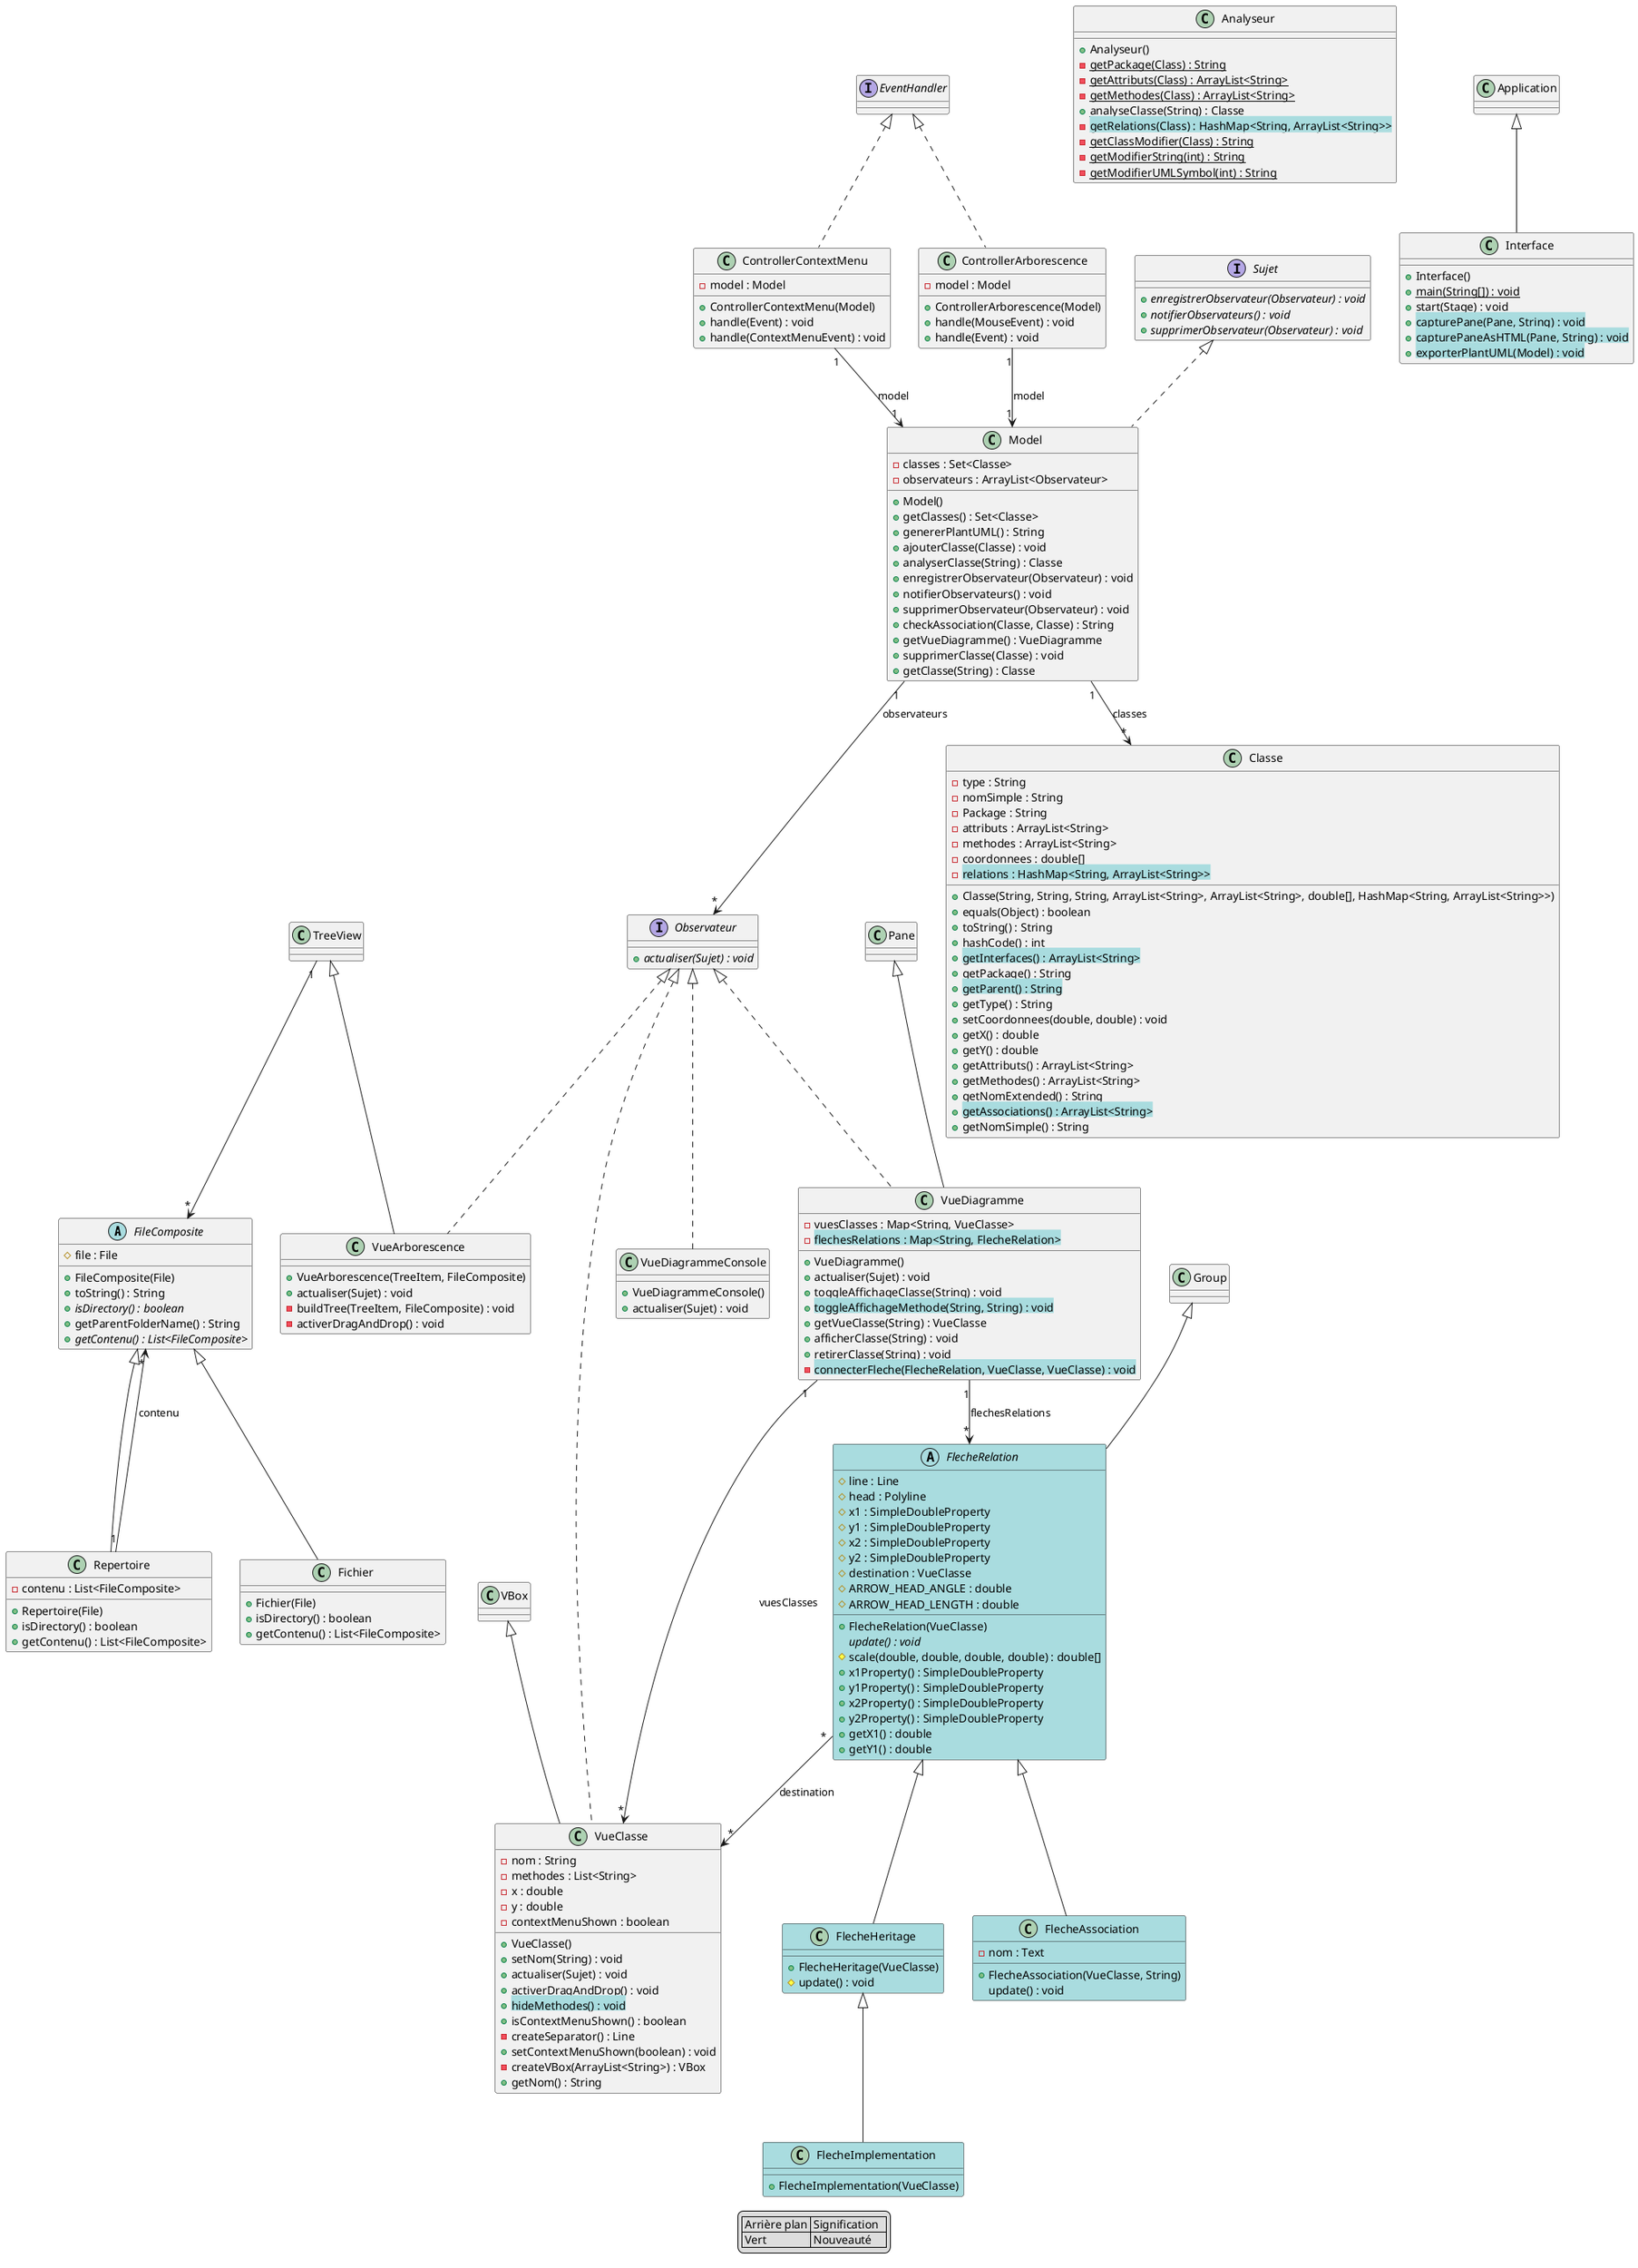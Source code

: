 @startuml
abstract FileComposite {
	# file : File
	+ FileComposite(File)
	+ toString() : String
	+ {abstract} isDirectory() : boolean
	+ getParentFolderName() : String
	+ {abstract} getContenu() : List<FileComposite>
}
class FlecheImplementation #A9DCDF extends FlecheHeritage {
	+ FlecheImplementation(VueClasse)
}
class VueClasse extends VBox implements Observateur {
	- nom : String
	- methodes : List<String>
	- x : double
	- y : double
	- contextMenuShown : boolean
	+ VueClasse()
	+ setNom(String) : void
	+ actualiser(Sujet) : void
	+ activerDragAndDrop() : void
	+ <back:#A9DCDF>hideMethodes() : void</back>
	+ isContextMenuShown() : boolean
	- createSeparator() : Line
	+ setContextMenuShown(boolean) : void
	- createVBox(ArrayList<String>) : VBox
	+ getNom() : String
}
class Repertoire extends FileComposite {
	- contenu : List<FileComposite>
	+ Repertoire(File)
	+ isDirectory() : boolean
	+ getContenu() : List<FileComposite>
}
class VueArborescence extends TreeView implements Observateur {
	+ VueArborescence(TreeItem, FileComposite)
	+ actualiser(Sujet) : void
	- buildTree(TreeItem, FileComposite) : void
	- activerDragAndDrop() : void
}
abstract FlecheRelation #A9DCDF extends Group {
	# line : Line
	# head : Polyline
	# x1 : SimpleDoubleProperty
	# y1 : SimpleDoubleProperty
	# x2 : SimpleDoubleProperty
	# y2 : SimpleDoubleProperty
	# destination : VueClasse
	# ARROW_HEAD_ANGLE : double
	# ARROW_HEAD_LENGTH : double
	+ FlecheRelation(VueClasse)
	{abstract} update() : void
	# scale(double, double, double, double) : double[]
	+ x1Property() : SimpleDoubleProperty
	+ y1Property() : SimpleDoubleProperty
	+ x2Property() : SimpleDoubleProperty
	+ y2Property() : SimpleDoubleProperty
	+ getX1() : double
	+ getY1() : double
}
class Fichier extends FileComposite {
	+ Fichier(File)
	+ isDirectory() : boolean
	+ getContenu() : List<FileComposite>
}
class VueDiagramme extends Pane implements Observateur {
	- vuesClasses : Map<String, VueClasse>
	- <back:#A9DCDF>flechesRelations : Map<String, FlecheRelation></back>
	+ VueDiagramme()
	+ actualiser(Sujet) : void
	+ toggleAffichageClasse(String) : void
	+ <back:#A9DCDF>toggleAffichageMethode(String, String) : void</back>
	+ getVueClasse(String) : VueClasse
	+ afficherClasse(String) : void
	+ retirerClasse(String) : void
	- <back:#A9DCDF>connecterFleche(FlecheRelation, VueClasse, VueClasse) : void</back>
}
class VueDiagrammeConsole implements Observateur {
	+ VueDiagrammeConsole()
	+ actualiser(Sujet) : void
}
class ControllerContextMenu implements EventHandler {
	- model : Model
	+ ControllerContextMenu(Model)
	+ handle(Event) : void
	+ handle(ContextMenuEvent) : void
}
class ControllerArborescence implements EventHandler {
	- model : Model
	+ ControllerArborescence(Model)
	+ handle(MouseEvent) : void
	+ handle(Event) : void
}
interface Observateur {
	+ {abstract} actualiser(Sujet) : void
}
class FlecheAssociation #A9DCDF extends FlecheRelation {
	- nom : Text
	+ FlecheAssociation(VueClasse, String)
	update() : void
}
class Analyseur {
	+ Analyseur()
	- {static} getPackage(Class) : String
	- {static} getAttributs(Class) : ArrayList<String>
	- {static} getMethodes(Class) : ArrayList<String>
	+ {static} analyseClasse(String) : Classe
	- <back:#A9DCDF>{static} getRelations(Class) : HashMap<String, ArrayList<String>></back>
	- {static} getClassModifier(Class) : String
	- {static} getModifierString(int) : String
	- {static} getModifierUMLSymbol(int) : String
}
class Model implements Sujet {
	- classes : Set<Classe>
	- observateurs : ArrayList<Observateur>
	+ Model()
	+ getClasses() : Set<Classe>
	+ genererPlantUML() : String
	+ ajouterClasse(Classe) : void
	+ analyserClasse(String) : Classe
	+ enregistrerObservateur(Observateur) : void
	+ notifierObservateurs() : void
	+ supprimerObservateur(Observateur) : void
	+ checkAssociation(Classe, Classe) : String
	+ getVueDiagramme() : VueDiagramme
	+ supprimerClasse(Classe) : void
	+ getClasse(String) : Classe
}
class Classe {
	- type : String
	- nomSimple : String
	- Package : String
	- attributs : ArrayList<String>
	- methodes : ArrayList<String>
	- coordonnees : double[]
	- <back:#A9DCDF>relations : HashMap<String, ArrayList<String>></back>
	+ Classe(String, String, String, ArrayList<String>, ArrayList<String>, double[], HashMap<String, ArrayList<String>>)
	+ equals(Object) : boolean
	+ toString() : String
	+ hashCode() : int
	+ <back:#A9DCDF>getInterfaces() : ArrayList<String></back>
	+ getPackage() : String
	+ <back:#A9DCDF>getParent() : String</back>
	+ getType() : String
	+ setCoordonnees(double, double) : void
	+ getX() : double
	+ getY() : double
	+ getAttributs() : ArrayList<String>
	+ getMethodes() : ArrayList<String>
	+ getNomExtended() : String
	+ <back:#A9DCDF>getAssociations() : ArrayList<String></back>
	+ getNomSimple() : String
}
class FlecheHeritage #A9DCDF extends FlecheRelation {
	+ FlecheHeritage(VueClasse)
	# update() : void
}
class Interface extends Application {
	+ Interface()
	+ {static} main(String[]) : void
	+ start(Stage) : void
	+ <back:#A9DCDF>capturePane(Pane, String) : void</back>
	+ <back:#A9DCDF>capturePaneAsHTML(Pane, String) : void</back>
	+ <back:#A9DCDF>exporterPlantUML(Model) : void</back>
}
interface Sujet {
	+ {abstract} enregistrerObservateur(Observateur) : void
	+ {abstract} notifierObservateurs() : void
	+ {abstract} supprimerObservateur(Observateur) : void
}

Repertoire "1" --> "*" FileComposite : contenu
FlecheRelation "*" --> "*" VueClasse : destination
VueDiagramme "1" --> "*" VueClasse : vuesClasses
VueDiagramme "1" --> "*" FlecheRelation : flechesRelations
ControllerContextMenu "1" --> "1" Model : model
ControllerArborescence "1" --> "1" Model : model
Model "1" --> "*" Observateur : observateurs
Model "1" --> "*" Classe : classes
TreeView "1" --> "*" FileComposite

legend
  | Arrière plan | Signification |
  | Vert         | Nouveauté     |
endlegend
@enduml
